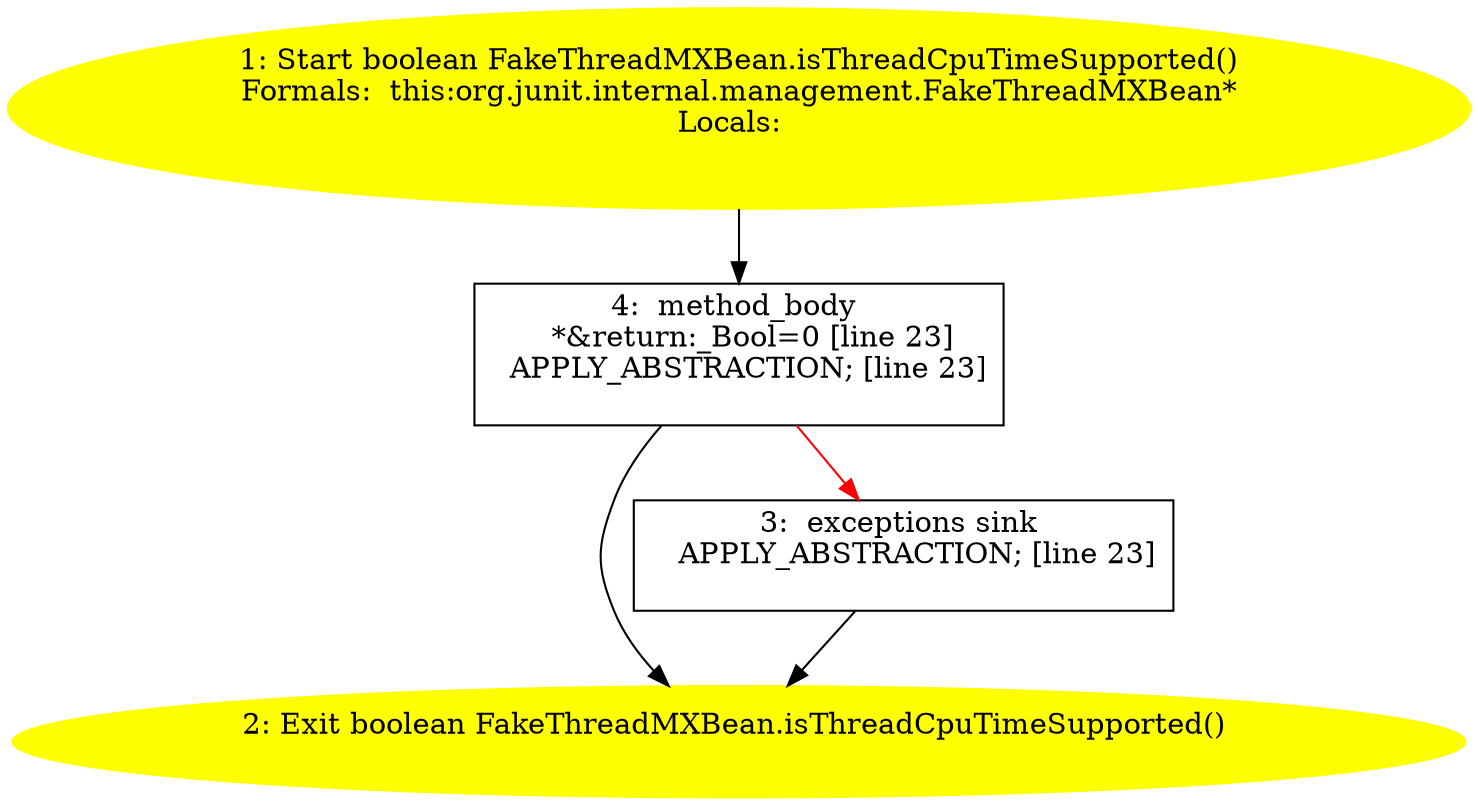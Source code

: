 /* @generated */
digraph cfg {
"org.junit.internal.management.FakeThreadMXBean.isThreadCpuTimeSupported():boolean.4102353416a5d37b3c35adde9dd9b942_1" [label="1: Start boolean FakeThreadMXBean.isThreadCpuTimeSupported()\nFormals:  this:org.junit.internal.management.FakeThreadMXBean*\nLocals:  \n  " color=yellow style=filled]
	

	 "org.junit.internal.management.FakeThreadMXBean.isThreadCpuTimeSupported():boolean.4102353416a5d37b3c35adde9dd9b942_1" -> "org.junit.internal.management.FakeThreadMXBean.isThreadCpuTimeSupported():boolean.4102353416a5d37b3c35adde9dd9b942_4" ;
"org.junit.internal.management.FakeThreadMXBean.isThreadCpuTimeSupported():boolean.4102353416a5d37b3c35adde9dd9b942_2" [label="2: Exit boolean FakeThreadMXBean.isThreadCpuTimeSupported() \n  " color=yellow style=filled]
	

"org.junit.internal.management.FakeThreadMXBean.isThreadCpuTimeSupported():boolean.4102353416a5d37b3c35adde9dd9b942_3" [label="3:  exceptions sink \n   APPLY_ABSTRACTION; [line 23]\n " shape="box"]
	

	 "org.junit.internal.management.FakeThreadMXBean.isThreadCpuTimeSupported():boolean.4102353416a5d37b3c35adde9dd9b942_3" -> "org.junit.internal.management.FakeThreadMXBean.isThreadCpuTimeSupported():boolean.4102353416a5d37b3c35adde9dd9b942_2" ;
"org.junit.internal.management.FakeThreadMXBean.isThreadCpuTimeSupported():boolean.4102353416a5d37b3c35adde9dd9b942_4" [label="4:  method_body \n   *&return:_Bool=0 [line 23]\n  APPLY_ABSTRACTION; [line 23]\n " shape="box"]
	

	 "org.junit.internal.management.FakeThreadMXBean.isThreadCpuTimeSupported():boolean.4102353416a5d37b3c35adde9dd9b942_4" -> "org.junit.internal.management.FakeThreadMXBean.isThreadCpuTimeSupported():boolean.4102353416a5d37b3c35adde9dd9b942_2" ;
	 "org.junit.internal.management.FakeThreadMXBean.isThreadCpuTimeSupported():boolean.4102353416a5d37b3c35adde9dd9b942_4" -> "org.junit.internal.management.FakeThreadMXBean.isThreadCpuTimeSupported():boolean.4102353416a5d37b3c35adde9dd9b942_3" [color="red" ];
}
